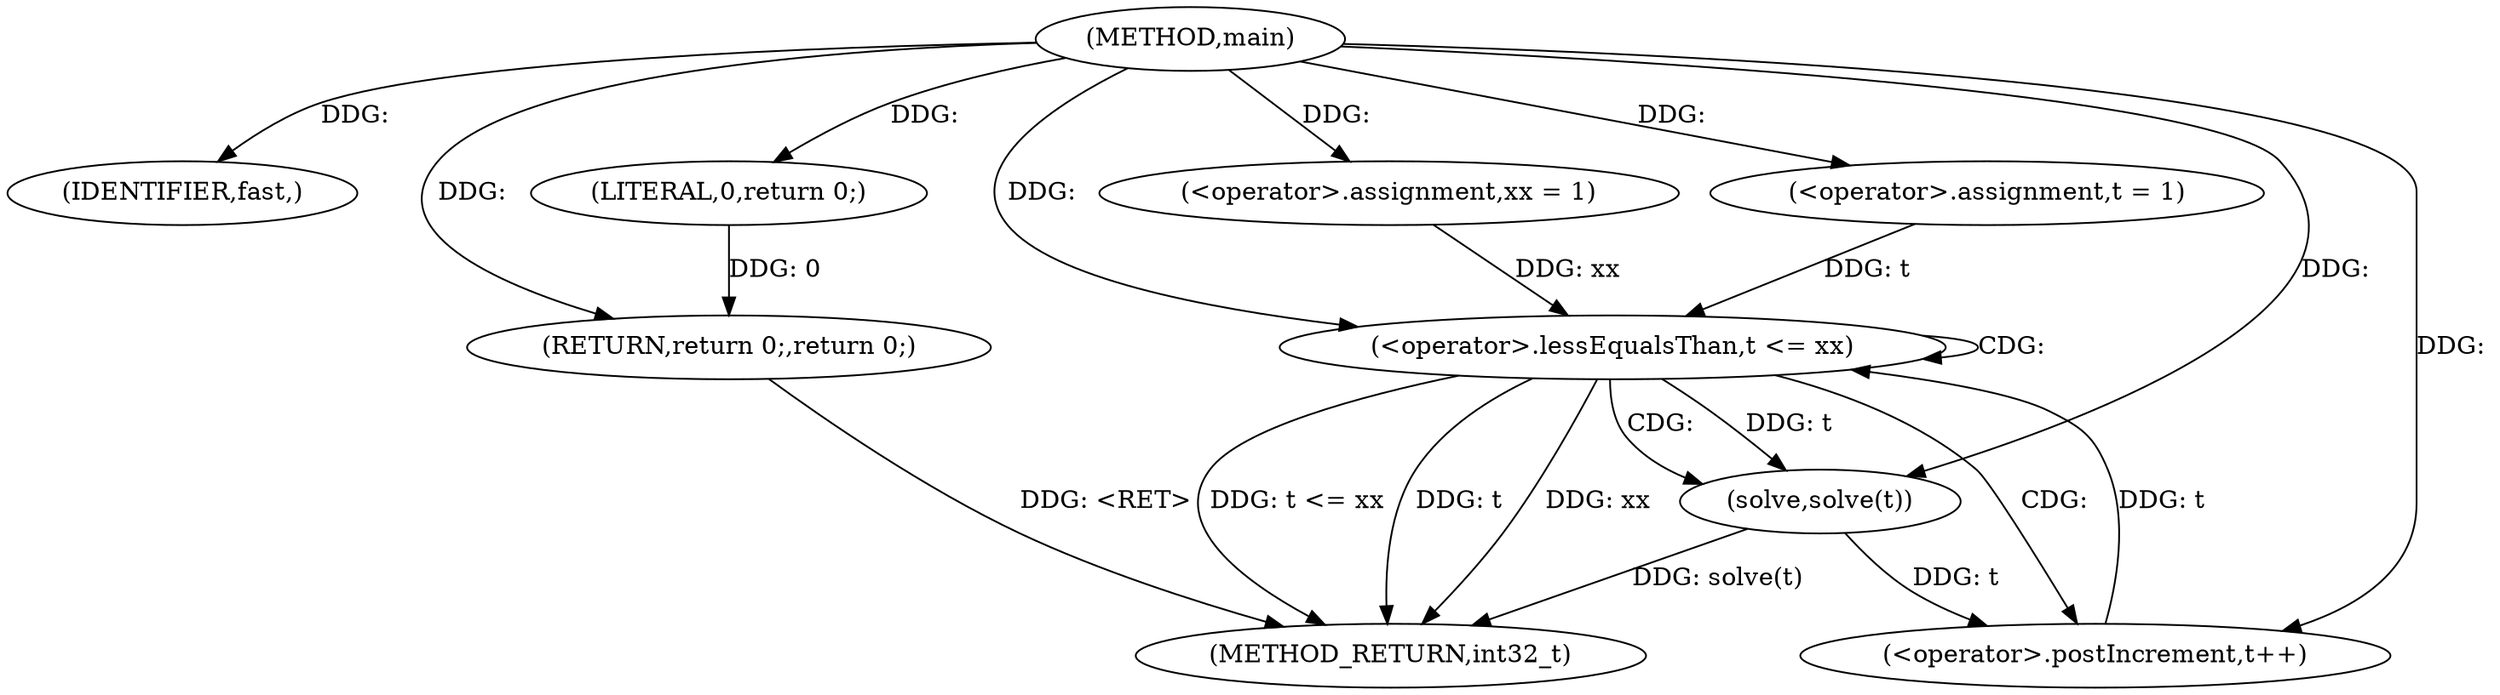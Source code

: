 digraph "main" {  
"1000333" [label = "(METHOD,main)" ]
"1000355" [label = "(METHOD_RETURN,int32_t)" ]
"1000335" [label = "(IDENTIFIER,fast,)" ]
"1000337" [label = "(<operator>.assignment,xx = 1)" ]
"1000353" [label = "(RETURN,return 0;,return 0;)" ]
"1000342" [label = "(<operator>.assignment,t = 1)" ]
"1000345" [label = "(<operator>.lessEqualsThan,t <= xx)" ]
"1000348" [label = "(<operator>.postIncrement,t++)" ]
"1000354" [label = "(LITERAL,0,return 0;)" ]
"1000351" [label = "(solve,solve(t))" ]
  "1000345" -> "1000355"  [ label = "DDG: t"] 
  "1000345" -> "1000355"  [ label = "DDG: xx"] 
  "1000345" -> "1000355"  [ label = "DDG: t <= xx"] 
  "1000351" -> "1000355"  [ label = "DDG: solve(t)"] 
  "1000353" -> "1000355"  [ label = "DDG: <RET>"] 
  "1000333" -> "1000335"  [ label = "DDG: "] 
  "1000333" -> "1000337"  [ label = "DDG: "] 
  "1000354" -> "1000353"  [ label = "DDG: 0"] 
  "1000333" -> "1000353"  [ label = "DDG: "] 
  "1000333" -> "1000342"  [ label = "DDG: "] 
  "1000333" -> "1000354"  [ label = "DDG: "] 
  "1000342" -> "1000345"  [ label = "DDG: t"] 
  "1000348" -> "1000345"  [ label = "DDG: t"] 
  "1000333" -> "1000345"  [ label = "DDG: "] 
  "1000337" -> "1000345"  [ label = "DDG: xx"] 
  "1000351" -> "1000348"  [ label = "DDG: t"] 
  "1000333" -> "1000348"  [ label = "DDG: "] 
  "1000345" -> "1000351"  [ label = "DDG: t"] 
  "1000333" -> "1000351"  [ label = "DDG: "] 
  "1000345" -> "1000345"  [ label = "CDG: "] 
  "1000345" -> "1000351"  [ label = "CDG: "] 
  "1000345" -> "1000348"  [ label = "CDG: "] 
}
